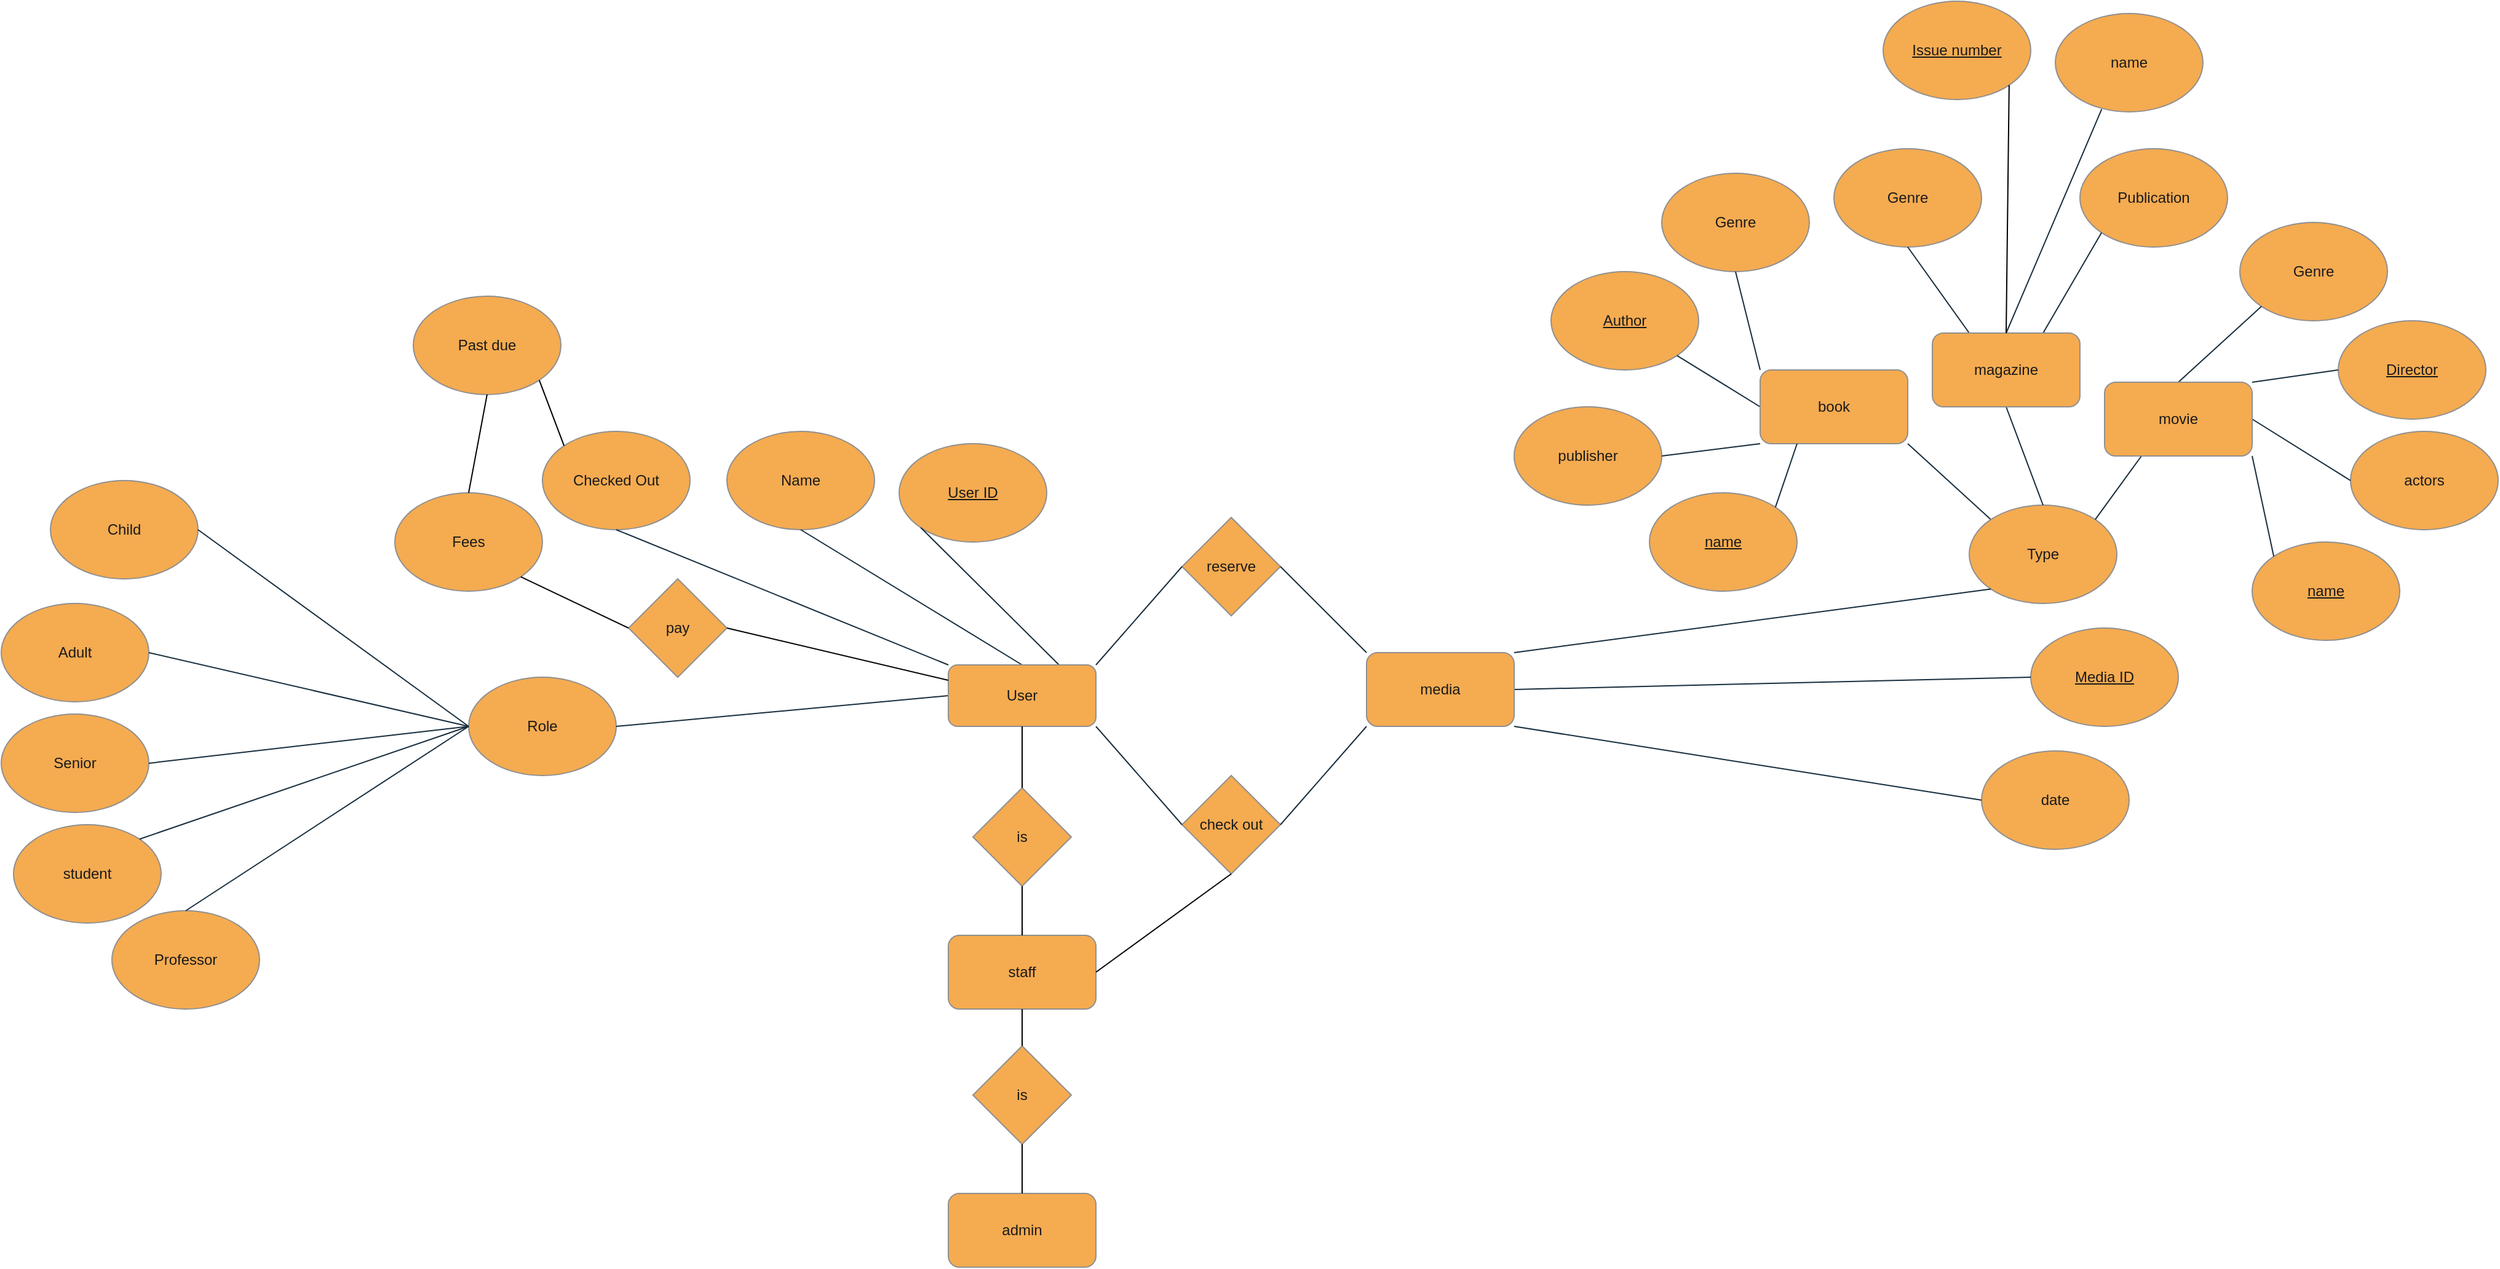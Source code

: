 <mxfile version="26.1.0">
  <diagram name="Page-1" id="fuvHp79-YwKWyplJIFux">
    <mxGraphModel dx="2573" dy="1843" grid="1" gridSize="10" guides="1" tooltips="1" connect="1" arrows="1" fold="1" page="1" pageScale="1" pageWidth="850" pageHeight="1100" math="0" shadow="0">
      <root>
        <mxCell id="0" />
        <mxCell id="1" parent="0" />
        <mxCell id="lsWeMRMcMJrD6qDPierP-2" value="" style="endArrow=none;html=1;rounded=0;exitX=1;exitY=1;exitDx=0;exitDy=0;entryX=0;entryY=0;entryDx=0;entryDy=0;labelBackgroundColor=none;strokeColor=#182E3E;fontColor=default;" parent="1" source="lsWeMRMcMJrD6qDPierP-85" target="lsWeMRMcMJrD6qDPierP-40" edge="1">
          <mxGeometry width="50" height="50" relative="1" as="geometry">
            <mxPoint x="720" y="-110" as="sourcePoint" />
            <mxPoint x="830" y="-70" as="targetPoint" />
          </mxGeometry>
        </mxCell>
        <mxCell id="lsWeMRMcMJrD6qDPierP-3" value="&lt;u&gt;Author&lt;/u&gt;" style="ellipse;whiteSpace=wrap;html=1;labelBackgroundColor=none;fillColor=#F5AB50;strokeColor=#909090;fontColor=#1A1A1A;" parent="1" vertex="1">
          <mxGeometry x="500" y="-260" width="120" height="80" as="geometry" />
        </mxCell>
        <mxCell id="lsWeMRMcMJrD6qDPierP-4" value="Genre" style="ellipse;whiteSpace=wrap;html=1;labelBackgroundColor=none;fillColor=#F5AB50;strokeColor=#909090;fontColor=#1A1A1A;" parent="1" vertex="1">
          <mxGeometry x="590" y="-340" width="120" height="80" as="geometry" />
        </mxCell>
        <mxCell id="lsWeMRMcMJrD6qDPierP-7" value="" style="endArrow=none;html=1;rounded=0;entryX=0.5;entryY=1;entryDx=0;entryDy=0;exitX=0;exitY=0;exitDx=0;exitDy=0;labelBackgroundColor=none;strokeColor=#182E3E;fontColor=default;" parent="1" source="lsWeMRMcMJrD6qDPierP-85" target="lsWeMRMcMJrD6qDPierP-4" edge="1">
          <mxGeometry width="50" height="50" relative="1" as="geometry">
            <mxPoint x="677.574" y="-178.284" as="sourcePoint" />
            <mxPoint x="770" y="-220" as="targetPoint" />
          </mxGeometry>
        </mxCell>
        <mxCell id="lsWeMRMcMJrD6qDPierP-8" value="" style="endArrow=none;html=1;rounded=0;entryX=1;entryY=1;entryDx=0;entryDy=0;exitX=0;exitY=0.5;exitDx=0;exitDy=0;labelBackgroundColor=none;strokeColor=#182E3E;fontColor=default;" parent="1" source="lsWeMRMcMJrD6qDPierP-85" target="lsWeMRMcMJrD6qDPierP-3" edge="1">
          <mxGeometry width="50" height="50" relative="1" as="geometry">
            <mxPoint x="660" y="-150" as="sourcePoint" />
            <mxPoint x="770" y="-220" as="targetPoint" />
          </mxGeometry>
        </mxCell>
        <mxCell id="lsWeMRMcMJrD6qDPierP-11" value="Name" style="ellipse;whiteSpace=wrap;html=1;labelBackgroundColor=none;fillColor=#F5AB50;strokeColor=#909090;fontColor=#1A1A1A;" parent="1" vertex="1">
          <mxGeometry x="-170" y="-130" width="120" height="80" as="geometry" />
        </mxCell>
        <mxCell id="lsWeMRMcMJrD6qDPierP-12" value="&lt;u&gt;User ID&lt;/u&gt;" style="ellipse;whiteSpace=wrap;html=1;labelBackgroundColor=none;fillColor=#F5AB50;strokeColor=#909090;fontColor=#1A1A1A;" parent="1" vertex="1">
          <mxGeometry x="-30" y="-120" width="120" height="80" as="geometry" />
        </mxCell>
        <mxCell id="lsWeMRMcMJrD6qDPierP-17" value="" style="endArrow=none;html=1;rounded=0;entryX=0.5;entryY=1;entryDx=0;entryDy=0;exitX=0.5;exitY=0;exitDx=0;exitDy=0;labelBackgroundColor=none;strokeColor=#182E3E;fontColor=default;" parent="1" source="lsWeMRMcMJrD6qDPierP-82" target="lsWeMRMcMJrD6qDPierP-11" edge="1">
          <mxGeometry width="50" height="50" relative="1" as="geometry">
            <mxPoint x="-110" y="30" as="sourcePoint" />
            <mxPoint x="-110" y="-30" as="targetPoint" />
          </mxGeometry>
        </mxCell>
        <mxCell id="lsWeMRMcMJrD6qDPierP-18" value="" style="endArrow=none;html=1;rounded=0;entryX=0;entryY=1;entryDx=0;entryDy=0;exitX=0.75;exitY=0;exitDx=0;exitDy=0;labelBackgroundColor=none;strokeColor=#182E3E;fontColor=default;" parent="1" source="lsWeMRMcMJrD6qDPierP-82" target="lsWeMRMcMJrD6qDPierP-12" edge="1">
          <mxGeometry width="50" height="50" relative="1" as="geometry">
            <mxPoint x="-67.574" y="31.716" as="sourcePoint" />
            <mxPoint x="-110" y="-30" as="targetPoint" />
          </mxGeometry>
        </mxCell>
        <mxCell id="lsWeMRMcMJrD6qDPierP-21" value="Checked Out" style="ellipse;whiteSpace=wrap;html=1;labelBackgroundColor=none;fillColor=#F5AB50;strokeColor=#909090;fontColor=#1A1A1A;" parent="1" vertex="1">
          <mxGeometry x="-320" y="-130" width="120" height="80" as="geometry" />
        </mxCell>
        <mxCell id="lsWeMRMcMJrD6qDPierP-27" value="" style="endArrow=none;html=1;rounded=0;entryX=0.5;entryY=1;entryDx=0;entryDy=0;exitX=0;exitY=0;exitDx=0;exitDy=0;labelBackgroundColor=none;strokeColor=#182E3E;fontColor=default;" parent="1" source="lsWeMRMcMJrD6qDPierP-82" target="lsWeMRMcMJrD6qDPierP-21" edge="1">
          <mxGeometry width="50" height="50" relative="1" as="geometry">
            <mxPoint x="-170.0" y="60.0" as="sourcePoint" />
            <mxPoint x="-110" y="30" as="targetPoint" />
          </mxGeometry>
        </mxCell>
        <mxCell id="lsWeMRMcMJrD6qDPierP-37" value="Genre" style="ellipse;whiteSpace=wrap;html=1;labelBackgroundColor=none;fillColor=#F5AB50;strokeColor=#909090;fontColor=#1A1A1A;" parent="1" vertex="1">
          <mxGeometry x="730" y="-360" width="120" height="80" as="geometry" />
        </mxCell>
        <mxCell id="lsWeMRMcMJrD6qDPierP-38" value="Publication" style="ellipse;whiteSpace=wrap;html=1;labelBackgroundColor=none;fillColor=#F5AB50;strokeColor=#909090;fontColor=#1A1A1A;" parent="1" vertex="1">
          <mxGeometry x="930" y="-360" width="120" height="80" as="geometry" />
        </mxCell>
        <mxCell id="lsWeMRMcMJrD6qDPierP-40" value="Type" style="ellipse;whiteSpace=wrap;html=1;labelBackgroundColor=none;fillColor=#F5AB50;strokeColor=#909090;fontColor=#1A1A1A;" parent="1" vertex="1">
          <mxGeometry x="840" y="-70" width="120" height="80" as="geometry" />
        </mxCell>
        <mxCell id="lsWeMRMcMJrD6qDPierP-41" value="&lt;u&gt;Media ID&lt;/u&gt;" style="ellipse;whiteSpace=wrap;html=1;labelBackgroundColor=none;fillColor=#F5AB50;strokeColor=#909090;fontColor=#1A1A1A;" parent="1" vertex="1">
          <mxGeometry x="890" y="30" width="120" height="80" as="geometry" />
        </mxCell>
        <mxCell id="lsWeMRMcMJrD6qDPierP-42" value="" style="endArrow=none;html=1;rounded=0;entryX=0;entryY=0.5;entryDx=0;entryDy=0;exitX=1;exitY=0.5;exitDx=0;exitDy=0;labelBackgroundColor=none;strokeColor=#182E3E;fontColor=default;" parent="1" source="lsWeMRMcMJrD6qDPierP-84" target="lsWeMRMcMJrD6qDPierP-41" edge="1">
          <mxGeometry width="50" height="50" relative="1" as="geometry">
            <mxPoint x="830" y="50" as="sourcePoint" />
            <mxPoint x="1120" y="-130" as="targetPoint" />
          </mxGeometry>
        </mxCell>
        <mxCell id="lsWeMRMcMJrD6qDPierP-43" value="" style="endArrow=none;html=1;rounded=0;exitX=1;exitY=0;exitDx=0;exitDy=0;entryX=0;entryY=1;entryDx=0;entryDy=0;labelBackgroundColor=none;strokeColor=#182E3E;fontColor=default;" parent="1" source="lsWeMRMcMJrD6qDPierP-84" target="lsWeMRMcMJrD6qDPierP-40" edge="1">
          <mxGeometry width="50" height="50" relative="1" as="geometry">
            <mxPoint x="812.426" y="21.716" as="sourcePoint" />
            <mxPoint x="1120" y="-130" as="targetPoint" />
          </mxGeometry>
        </mxCell>
        <mxCell id="lsWeMRMcMJrD6qDPierP-44" value="" style="endArrow=none;html=1;rounded=0;exitX=0.5;exitY=0;exitDx=0;exitDy=0;entryX=0.5;entryY=1;entryDx=0;entryDy=0;labelBackgroundColor=none;strokeColor=#182E3E;fontColor=default;" parent="1" source="lsWeMRMcMJrD6qDPierP-40" target="lsWeMRMcMJrD6qDPierP-86" edge="1">
          <mxGeometry width="50" height="50" relative="1" as="geometry">
            <mxPoint x="1070" y="-80" as="sourcePoint" />
            <mxPoint x="860" y="-140" as="targetPoint" />
          </mxGeometry>
        </mxCell>
        <mxCell id="lsWeMRMcMJrD6qDPierP-45" value="" style="endArrow=none;html=1;rounded=0;entryX=0;entryY=1;entryDx=0;entryDy=0;exitX=0.75;exitY=0;exitDx=0;exitDy=0;labelBackgroundColor=none;strokeColor=#182E3E;fontColor=default;" parent="1" source="lsWeMRMcMJrD6qDPierP-86" target="lsWeMRMcMJrD6qDPierP-38" edge="1">
          <mxGeometry width="50" height="50" relative="1" as="geometry">
            <mxPoint x="912.426" y="-218.284" as="sourcePoint" />
            <mxPoint x="870" y="-90" as="targetPoint" />
          </mxGeometry>
        </mxCell>
        <mxCell id="lsWeMRMcMJrD6qDPierP-46" value="" style="endArrow=none;html=1;rounded=0;entryX=0.5;entryY=1;entryDx=0;entryDy=0;exitX=0.25;exitY=0;exitDx=0;exitDy=0;labelBackgroundColor=none;strokeColor=#182E3E;fontColor=default;" parent="1" source="lsWeMRMcMJrD6qDPierP-86" target="lsWeMRMcMJrD6qDPierP-37" edge="1">
          <mxGeometry width="50" height="50" relative="1" as="geometry">
            <mxPoint x="843" y="-226" as="sourcePoint" />
            <mxPoint x="870" y="-90" as="targetPoint" />
          </mxGeometry>
        </mxCell>
        <mxCell id="lsWeMRMcMJrD6qDPierP-47" value="" style="endArrow=none;html=1;rounded=0;entryX=0.25;entryY=1;entryDx=0;entryDy=0;exitX=1;exitY=0;exitDx=0;exitDy=0;labelBackgroundColor=none;strokeColor=#182E3E;fontColor=default;" parent="1" source="lsWeMRMcMJrD6qDPierP-40" target="lsWeMRMcMJrD6qDPierP-87" edge="1">
          <mxGeometry width="50" height="50" relative="1" as="geometry">
            <mxPoint x="820" y="-40" as="sourcePoint" />
            <mxPoint x="987.574" y="-131.716" as="targetPoint" />
          </mxGeometry>
        </mxCell>
        <mxCell id="lsWeMRMcMJrD6qDPierP-48" value="Genre" style="ellipse;whiteSpace=wrap;html=1;labelBackgroundColor=none;fillColor=#F5AB50;strokeColor=#909090;fontColor=#1A1A1A;" parent="1" vertex="1">
          <mxGeometry x="1060" y="-300" width="120" height="80" as="geometry" />
        </mxCell>
        <mxCell id="lsWeMRMcMJrD6qDPierP-49" value="&lt;u&gt;Director&lt;/u&gt;" style="ellipse;whiteSpace=wrap;html=1;labelBackgroundColor=none;fillColor=#F5AB50;strokeColor=#909090;fontColor=#1A1A1A;" parent="1" vertex="1">
          <mxGeometry x="1140" y="-220" width="120" height="80" as="geometry" />
        </mxCell>
        <mxCell id="lsWeMRMcMJrD6qDPierP-50" value="actors" style="ellipse;whiteSpace=wrap;html=1;labelBackgroundColor=none;fillColor=#F5AB50;strokeColor=#909090;fontColor=#1A1A1A;" parent="1" vertex="1">
          <mxGeometry x="1150" y="-130" width="120" height="80" as="geometry" />
        </mxCell>
        <mxCell id="lsWeMRMcMJrD6qDPierP-51" value="" style="endArrow=none;html=1;rounded=0;entryX=0;entryY=1;entryDx=0;entryDy=0;exitX=0.5;exitY=0;exitDx=0;exitDy=0;labelBackgroundColor=none;strokeColor=#182E3E;fontColor=default;" parent="1" source="lsWeMRMcMJrD6qDPierP-87" target="lsWeMRMcMJrD6qDPierP-48" edge="1">
          <mxGeometry width="50" height="50" relative="1" as="geometry">
            <mxPoint x="1030" y="-200" as="sourcePoint" />
            <mxPoint x="870" y="-90" as="targetPoint" />
          </mxGeometry>
        </mxCell>
        <mxCell id="lsWeMRMcMJrD6qDPierP-52" value="" style="endArrow=none;html=1;rounded=0;entryX=0;entryY=0.5;entryDx=0;entryDy=0;exitX=1;exitY=0;exitDx=0;exitDy=0;labelBackgroundColor=none;strokeColor=#182E3E;fontColor=default;" parent="1" source="lsWeMRMcMJrD6qDPierP-87" target="lsWeMRMcMJrD6qDPierP-49" edge="1">
          <mxGeometry width="50" height="50" relative="1" as="geometry">
            <mxPoint x="1072.426" y="-188.284" as="sourcePoint" />
            <mxPoint x="870" y="-90" as="targetPoint" />
          </mxGeometry>
        </mxCell>
        <mxCell id="lsWeMRMcMJrD6qDPierP-53" value="" style="endArrow=none;html=1;rounded=0;entryX=0;entryY=0.5;entryDx=0;entryDy=0;exitX=1;exitY=0.5;exitDx=0;exitDy=0;labelBackgroundColor=none;strokeColor=#182E3E;fontColor=default;" parent="1" source="lsWeMRMcMJrD6qDPierP-87" target="lsWeMRMcMJrD6qDPierP-50" edge="1">
          <mxGeometry width="50" height="50" relative="1" as="geometry">
            <mxPoint x="1090" y="-160" as="sourcePoint" />
            <mxPoint x="870" y="-90" as="targetPoint" />
          </mxGeometry>
        </mxCell>
        <mxCell id="lsWeMRMcMJrD6qDPierP-54" value="publisher" style="ellipse;whiteSpace=wrap;html=1;labelBackgroundColor=none;fillColor=#F5AB50;strokeColor=#909090;fontColor=#1A1A1A;" parent="1" vertex="1">
          <mxGeometry x="470" y="-150" width="120" height="80" as="geometry" />
        </mxCell>
        <mxCell id="lsWeMRMcMJrD6qDPierP-55" value="" style="endArrow=none;html=1;rounded=0;entryX=1;entryY=0.5;entryDx=0;entryDy=0;exitX=0;exitY=1;exitDx=0;exitDy=0;labelBackgroundColor=none;strokeColor=#182E3E;fontColor=default;" parent="1" source="lsWeMRMcMJrD6qDPierP-85" target="lsWeMRMcMJrD6qDPierP-54" edge="1">
          <mxGeometry width="50" height="50" relative="1" as="geometry">
            <mxPoint x="677.574" y="-121.716" as="sourcePoint" />
            <mxPoint x="870" y="-90" as="targetPoint" />
          </mxGeometry>
        </mxCell>
        <mxCell id="lsWeMRMcMJrD6qDPierP-56" value="date" style="ellipse;whiteSpace=wrap;html=1;labelBackgroundColor=none;fillColor=#F5AB50;strokeColor=#909090;fontColor=#1A1A1A;" parent="1" vertex="1">
          <mxGeometry x="850" y="130" width="120" height="80" as="geometry" />
        </mxCell>
        <mxCell id="lsWeMRMcMJrD6qDPierP-57" value="" style="endArrow=none;html=1;rounded=0;exitX=1;exitY=1;exitDx=0;exitDy=0;entryX=0;entryY=0.5;entryDx=0;entryDy=0;labelBackgroundColor=none;strokeColor=#182E3E;fontColor=default;" parent="1" source="lsWeMRMcMJrD6qDPierP-84" target="lsWeMRMcMJrD6qDPierP-56" edge="1">
          <mxGeometry width="50" height="50" relative="1" as="geometry">
            <mxPoint x="812.426" y="78.284" as="sourcePoint" />
            <mxPoint x="870" y="-110" as="targetPoint" />
          </mxGeometry>
        </mxCell>
        <mxCell id="lsWeMRMcMJrD6qDPierP-58" value="Role" style="ellipse;whiteSpace=wrap;html=1;labelBackgroundColor=none;fillColor=#F5AB50;strokeColor=#909090;fontColor=#1A1A1A;" parent="1" vertex="1">
          <mxGeometry x="-380" y="70" width="120" height="80" as="geometry" />
        </mxCell>
        <mxCell id="lsWeMRMcMJrD6qDPierP-59" value="" style="endArrow=none;html=1;rounded=0;exitX=1;exitY=0.5;exitDx=0;exitDy=0;entryX=0;entryY=0.5;entryDx=0;entryDy=0;labelBackgroundColor=none;strokeColor=#182E3E;fontColor=default;" parent="1" source="lsWeMRMcMJrD6qDPierP-58" target="lsWeMRMcMJrD6qDPierP-82" edge="1">
          <mxGeometry width="50" height="50" relative="1" as="geometry">
            <mxPoint x="-130" y="180" as="sourcePoint" />
            <mxPoint x="-170.0" y="60.0" as="targetPoint" />
          </mxGeometry>
        </mxCell>
        <mxCell id="lsWeMRMcMJrD6qDPierP-60" value="Senior" style="ellipse;whiteSpace=wrap;html=1;labelBackgroundColor=none;fillColor=#F5AB50;strokeColor=#909090;fontColor=#1A1A1A;" parent="1" vertex="1">
          <mxGeometry x="-760" y="100" width="120" height="80" as="geometry" />
        </mxCell>
        <mxCell id="lsWeMRMcMJrD6qDPierP-61" value="Adult" style="ellipse;whiteSpace=wrap;html=1;labelBackgroundColor=none;fillColor=#F5AB50;strokeColor=#909090;fontColor=#1A1A1A;" parent="1" vertex="1">
          <mxGeometry x="-760" y="10" width="120" height="80" as="geometry" />
        </mxCell>
        <mxCell id="lsWeMRMcMJrD6qDPierP-62" value="Child" style="ellipse;whiteSpace=wrap;html=1;labelBackgroundColor=none;fillColor=#F5AB50;strokeColor=#909090;fontColor=#1A1A1A;" parent="1" vertex="1">
          <mxGeometry x="-720" y="-90" width="120" height="80" as="geometry" />
        </mxCell>
        <mxCell id="lsWeMRMcMJrD6qDPierP-63" value="student" style="ellipse;whiteSpace=wrap;html=1;labelBackgroundColor=none;fillColor=#F5AB50;strokeColor=#909090;fontColor=#1A1A1A;" parent="1" vertex="1">
          <mxGeometry x="-750" y="190" width="120" height="80" as="geometry" />
        </mxCell>
        <mxCell id="lsWeMRMcMJrD6qDPierP-64" value="Professor" style="ellipse;whiteSpace=wrap;html=1;labelBackgroundColor=none;fillColor=#F5AB50;strokeColor=#909090;fontColor=#1A1A1A;" parent="1" vertex="1">
          <mxGeometry x="-670" y="260" width="120" height="80" as="geometry" />
        </mxCell>
        <mxCell id="lsWeMRMcMJrD6qDPierP-68" value="" style="endArrow=none;html=1;rounded=0;entryX=1;entryY=0.5;entryDx=0;entryDy=0;exitX=0;exitY=0.5;exitDx=0;exitDy=0;labelBackgroundColor=none;strokeColor=#182E3E;fontColor=default;" parent="1" source="lsWeMRMcMJrD6qDPierP-58" target="lsWeMRMcMJrD6qDPierP-62" edge="1">
          <mxGeometry width="50" height="50" relative="1" as="geometry">
            <mxPoint x="-130" y="180" as="sourcePoint" />
            <mxPoint x="-80" y="130" as="targetPoint" />
          </mxGeometry>
        </mxCell>
        <mxCell id="lsWeMRMcMJrD6qDPierP-69" value="" style="endArrow=none;html=1;rounded=0;entryX=1;entryY=0.5;entryDx=0;entryDy=0;exitX=0;exitY=0.5;exitDx=0;exitDy=0;labelBackgroundColor=none;strokeColor=#182E3E;fontColor=default;" parent="1" source="lsWeMRMcMJrD6qDPierP-58" target="lsWeMRMcMJrD6qDPierP-61" edge="1">
          <mxGeometry width="50" height="50" relative="1" as="geometry">
            <mxPoint x="-130" y="180" as="sourcePoint" />
            <mxPoint x="-80" y="130" as="targetPoint" />
          </mxGeometry>
        </mxCell>
        <mxCell id="lsWeMRMcMJrD6qDPierP-70" value="" style="endArrow=none;html=1;rounded=0;entryX=1;entryY=0.5;entryDx=0;entryDy=0;exitX=0;exitY=0.5;exitDx=0;exitDy=0;labelBackgroundColor=none;strokeColor=#182E3E;fontColor=default;" parent="1" source="lsWeMRMcMJrD6qDPierP-58" target="lsWeMRMcMJrD6qDPierP-60" edge="1">
          <mxGeometry width="50" height="50" relative="1" as="geometry">
            <mxPoint x="-130" y="180" as="sourcePoint" />
            <mxPoint x="-80" y="130" as="targetPoint" />
          </mxGeometry>
        </mxCell>
        <mxCell id="lsWeMRMcMJrD6qDPierP-71" value="" style="endArrow=none;html=1;rounded=0;entryX=1;entryY=0;entryDx=0;entryDy=0;exitX=0;exitY=0.5;exitDx=0;exitDy=0;labelBackgroundColor=none;strokeColor=#182E3E;fontColor=default;" parent="1" source="lsWeMRMcMJrD6qDPierP-58" target="lsWeMRMcMJrD6qDPierP-63" edge="1">
          <mxGeometry width="50" height="50" relative="1" as="geometry">
            <mxPoint x="-130" y="180" as="sourcePoint" />
            <mxPoint x="-80" y="130" as="targetPoint" />
          </mxGeometry>
        </mxCell>
        <mxCell id="lsWeMRMcMJrD6qDPierP-72" value="" style="endArrow=none;html=1;rounded=0;entryX=0.5;entryY=0;entryDx=0;entryDy=0;exitX=0;exitY=0.5;exitDx=0;exitDy=0;labelBackgroundColor=none;strokeColor=#182E3E;fontColor=default;" parent="1" source="lsWeMRMcMJrD6qDPierP-58" target="lsWeMRMcMJrD6qDPierP-64" edge="1">
          <mxGeometry width="50" height="50" relative="1" as="geometry">
            <mxPoint x="-130" y="180" as="sourcePoint" />
            <mxPoint x="-80" y="130" as="targetPoint" />
          </mxGeometry>
        </mxCell>
        <mxCell id="lsWeMRMcMJrD6qDPierP-75" style="edgeStyle=orthogonalEdgeStyle;rounded=0;orthogonalLoop=1;jettySize=auto;html=1;exitX=0.5;exitY=1;exitDx=0;exitDy=0;labelBackgroundColor=none;strokeColor=#182E3E;fontColor=default;" parent="1" edge="1">
          <mxGeometry relative="1" as="geometry">
            <mxPoint x="-380" y="380" as="sourcePoint" />
            <mxPoint x="-380" y="380" as="targetPoint" />
          </mxGeometry>
        </mxCell>
        <mxCell id="lsWeMRMcMJrD6qDPierP-82" value="User" style="rounded=1;whiteSpace=wrap;html=1;labelBackgroundColor=none;fillColor=#F5AB50;strokeColor=#909090;fontColor=#1A1A1A;" parent="1" vertex="1">
          <mxGeometry x="10" y="60" width="120" height="50" as="geometry" />
        </mxCell>
        <mxCell id="lsWeMRMcMJrD6qDPierP-83" value="&lt;span style=&quot;font-weight: normal;&quot;&gt;staff&lt;/span&gt;" style="rounded=1;whiteSpace=wrap;html=1;labelBackgroundColor=none;fillColor=#F5AB50;strokeColor=#909090;fontColor=#1A1A1A;fontStyle=1" parent="1" vertex="1">
          <mxGeometry x="10" y="280" width="120" height="60" as="geometry" />
        </mxCell>
        <mxCell id="lsWeMRMcMJrD6qDPierP-84" value="media" style="rounded=1;whiteSpace=wrap;html=1;labelBackgroundColor=none;fillColor=#F5AB50;strokeColor=#909090;fontColor=#1A1A1A;" parent="1" vertex="1">
          <mxGeometry x="350" y="50" width="120" height="60" as="geometry" />
        </mxCell>
        <mxCell id="lsWeMRMcMJrD6qDPierP-85" value="book" style="rounded=1;whiteSpace=wrap;html=1;labelBackgroundColor=none;fillColor=#F5AB50;strokeColor=#909090;fontColor=#1A1A1A;" parent="1" vertex="1">
          <mxGeometry x="670" y="-180" width="120" height="60" as="geometry" />
        </mxCell>
        <mxCell id="lsWeMRMcMJrD6qDPierP-86" value="magazine" style="rounded=1;whiteSpace=wrap;html=1;labelBackgroundColor=none;fillColor=#F5AB50;strokeColor=#909090;fontColor=#1A1A1A;" parent="1" vertex="1">
          <mxGeometry x="810" y="-210" width="120" height="60" as="geometry" />
        </mxCell>
        <mxCell id="lsWeMRMcMJrD6qDPierP-87" value="movie" style="rounded=1;whiteSpace=wrap;html=1;labelBackgroundColor=none;fillColor=#F5AB50;strokeColor=#909090;fontColor=#1A1A1A;" parent="1" vertex="1">
          <mxGeometry x="950" y="-170" width="120" height="60" as="geometry" />
        </mxCell>
        <mxCell id="lsWeMRMcMJrD6qDPierP-88" value="&lt;u&gt;name&lt;/u&gt;" style="ellipse;whiteSpace=wrap;html=1;labelBackgroundColor=none;fillColor=#F5AB50;strokeColor=#909090;fontColor=#1A1A1A;" parent="1" vertex="1">
          <mxGeometry x="580" y="-80" width="120" height="80" as="geometry" />
        </mxCell>
        <mxCell id="lsWeMRMcMJrD6qDPierP-89" value="" style="endArrow=none;html=1;rounded=0;exitX=1;exitY=0;exitDx=0;exitDy=0;entryX=0.25;entryY=1;entryDx=0;entryDy=0;labelBackgroundColor=none;strokeColor=#182E3E;fontColor=default;" parent="1" source="lsWeMRMcMJrD6qDPierP-88" target="lsWeMRMcMJrD6qDPierP-85" edge="1">
          <mxGeometry width="50" height="50" relative="1" as="geometry">
            <mxPoint x="880" y="-20" as="sourcePoint" />
            <mxPoint x="930" y="-70" as="targetPoint" />
          </mxGeometry>
        </mxCell>
        <mxCell id="lsWeMRMcMJrD6qDPierP-90" value="&lt;u&gt;name&lt;/u&gt;" style="ellipse;whiteSpace=wrap;html=1;labelBackgroundColor=none;fillColor=#F5AB50;strokeColor=#909090;fontColor=#1A1A1A;" parent="1" vertex="1">
          <mxGeometry x="1070" y="-40" width="120" height="80" as="geometry" />
        </mxCell>
        <mxCell id="lsWeMRMcMJrD6qDPierP-91" value="" style="endArrow=none;html=1;rounded=0;entryX=1;entryY=1;entryDx=0;entryDy=0;exitX=0;exitY=0;exitDx=0;exitDy=0;labelBackgroundColor=none;strokeColor=#182E3E;fontColor=default;" parent="1" source="lsWeMRMcMJrD6qDPierP-90" target="lsWeMRMcMJrD6qDPierP-87" edge="1">
          <mxGeometry width="50" height="50" relative="1" as="geometry">
            <mxPoint x="880" y="-20" as="sourcePoint" />
            <mxPoint x="930" y="-70" as="targetPoint" />
          </mxGeometry>
        </mxCell>
        <mxCell id="lsWeMRMcMJrD6qDPierP-92" value="name" style="ellipse;whiteSpace=wrap;html=1;labelBackgroundColor=none;fillColor=#F5AB50;strokeColor=#909090;fontColor=#1A1A1A;" parent="1" vertex="1">
          <mxGeometry x="910" y="-470" width="120" height="80" as="geometry" />
        </mxCell>
        <mxCell id="lsWeMRMcMJrD6qDPierP-93" value="" style="endArrow=none;html=1;rounded=0;entryX=0.314;entryY=0.973;entryDx=0;entryDy=0;exitX=0.5;exitY=0;exitDx=0;exitDy=0;labelBackgroundColor=none;strokeColor=#182E3E;fontColor=default;entryPerimeter=0;" parent="1" source="lsWeMRMcMJrD6qDPierP-86" edge="1" target="lsWeMRMcMJrD6qDPierP-92">
          <mxGeometry width="50" height="50" relative="1" as="geometry">
            <mxPoint x="880" y="-200" as="sourcePoint" />
            <mxPoint x="890" y="-360" as="targetPoint" />
          </mxGeometry>
        </mxCell>
        <mxCell id="lsWeMRMcMJrD6qDPierP-94" value="reserve" style="rhombus;whiteSpace=wrap;html=1;labelBackgroundColor=none;fillColor=#F5AB50;strokeColor=#909090;fontColor=#1A1A1A;" parent="1" vertex="1">
          <mxGeometry x="200" y="-60" width="80" height="80" as="geometry" />
        </mxCell>
        <mxCell id="lsWeMRMcMJrD6qDPierP-95" value="pay" style="rhombus;whiteSpace=wrap;html=1;labelBackgroundColor=none;fillColor=#F5AB50;strokeColor=#909090;fontColor=#1A1A1A;" parent="1" vertex="1">
          <mxGeometry x="-250" y="-10" width="80" height="80" as="geometry" />
        </mxCell>
        <mxCell id="lsWeMRMcMJrD6qDPierP-96" value="check out" style="rhombus;whiteSpace=wrap;html=1;labelBackgroundColor=none;fillColor=#F5AB50;strokeColor=#909090;fontColor=#1A1A1A;" parent="1" vertex="1">
          <mxGeometry x="200" y="150" width="80" height="80" as="geometry" />
        </mxCell>
        <mxCell id="lsWeMRMcMJrD6qDPierP-98" value="" style="endArrow=none;html=1;rounded=0;strokeColor=#182E3E;fontColor=#1A1A1A;exitX=1;exitY=0;exitDx=0;exitDy=0;entryX=0;entryY=0.5;entryDx=0;entryDy=0;" parent="1" source="lsWeMRMcMJrD6qDPierP-82" target="lsWeMRMcMJrD6qDPierP-94" edge="1">
          <mxGeometry width="50" height="50" relative="1" as="geometry">
            <mxPoint x="330" y="120" as="sourcePoint" />
            <mxPoint x="380" y="70" as="targetPoint" />
          </mxGeometry>
        </mxCell>
        <mxCell id="lsWeMRMcMJrD6qDPierP-99" value="" style="endArrow=none;html=1;rounded=0;strokeColor=#182E3E;fontColor=#1A1A1A;entryX=1;entryY=0.5;entryDx=0;entryDy=0;exitX=0;exitY=0;exitDx=0;exitDy=0;" parent="1" source="lsWeMRMcMJrD6qDPierP-84" target="lsWeMRMcMJrD6qDPierP-94" edge="1">
          <mxGeometry width="50" height="50" relative="1" as="geometry">
            <mxPoint x="280" y="50" as="sourcePoint" />
            <mxPoint x="380" y="70" as="targetPoint" />
          </mxGeometry>
        </mxCell>
        <mxCell id="lsWeMRMcMJrD6qDPierP-100" value="" style="endArrow=none;html=1;rounded=0;strokeColor=#182E3E;fontColor=#1A1A1A;exitX=1;exitY=0.5;exitDx=0;exitDy=0;entryX=0;entryY=1;entryDx=0;entryDy=0;" parent="1" source="lsWeMRMcMJrD6qDPierP-96" target="lsWeMRMcMJrD6qDPierP-84" edge="1">
          <mxGeometry width="50" height="50" relative="1" as="geometry">
            <mxPoint x="330" y="120" as="sourcePoint" />
            <mxPoint x="280" y="100" as="targetPoint" />
          </mxGeometry>
        </mxCell>
        <mxCell id="lsWeMRMcMJrD6qDPierP-101" value="" style="endArrow=none;html=1;rounded=0;strokeColor=#182E3E;fontColor=#1A1A1A;exitX=0;exitY=0.5;exitDx=0;exitDy=0;entryX=1;entryY=1;entryDx=0;entryDy=0;" parent="1" source="lsWeMRMcMJrD6qDPierP-96" target="lsWeMRMcMJrD6qDPierP-82" edge="1">
          <mxGeometry width="50" height="50" relative="1" as="geometry">
            <mxPoint x="330" y="120" as="sourcePoint" />
            <mxPoint x="380" y="70" as="targetPoint" />
          </mxGeometry>
        </mxCell>
        <mxCell id="fhu01G3mkJdW1RdEYnN0-5" value="admin" style="rounded=1;whiteSpace=wrap;html=1;labelBackgroundColor=none;fillColor=#F5AB50;strokeColor=#909090;fontColor=#1A1A1A;" vertex="1" parent="1">
          <mxGeometry x="10" y="490" width="120" height="60" as="geometry" />
        </mxCell>
        <mxCell id="fhu01G3mkJdW1RdEYnN0-6" value="is" style="rhombus;whiteSpace=wrap;html=1;labelBackgroundColor=none;fillColor=#F5AB50;strokeColor=#909090;fontColor=#1A1A1A;" vertex="1" parent="1">
          <mxGeometry x="30" y="370" width="80" height="80" as="geometry" />
        </mxCell>
        <mxCell id="fhu01G3mkJdW1RdEYnN0-7" value="" style="endArrow=none;html=1;rounded=0;exitX=0.5;exitY=0;exitDx=0;exitDy=0;entryX=0.5;entryY=1;entryDx=0;entryDy=0;" edge="1" parent="1" source="fhu01G3mkJdW1RdEYnN0-6" target="lsWeMRMcMJrD6qDPierP-83">
          <mxGeometry width="50" height="50" relative="1" as="geometry">
            <mxPoint x="230" y="380" as="sourcePoint" />
            <mxPoint x="280" y="330" as="targetPoint" />
          </mxGeometry>
        </mxCell>
        <mxCell id="fhu01G3mkJdW1RdEYnN0-8" value="" style="endArrow=none;html=1;rounded=0;exitX=0.5;exitY=0;exitDx=0;exitDy=0;entryX=0.5;entryY=1;entryDx=0;entryDy=0;" edge="1" parent="1" source="fhu01G3mkJdW1RdEYnN0-5" target="fhu01G3mkJdW1RdEYnN0-6">
          <mxGeometry width="50" height="50" relative="1" as="geometry">
            <mxPoint x="230" y="380" as="sourcePoint" />
            <mxPoint x="280" y="330" as="targetPoint" />
          </mxGeometry>
        </mxCell>
        <mxCell id="fhu01G3mkJdW1RdEYnN0-10" value="&lt;u&gt;Issue number&lt;/u&gt;" style="ellipse;whiteSpace=wrap;html=1;labelBackgroundColor=none;fillColor=#F5AB50;strokeColor=#909090;fontColor=#1A1A1A;" vertex="1" parent="1">
          <mxGeometry x="770" y="-480" width="120" height="80" as="geometry" />
        </mxCell>
        <mxCell id="fhu01G3mkJdW1RdEYnN0-11" value="" style="endArrow=none;html=1;rounded=0;entryX=1;entryY=1;entryDx=0;entryDy=0;exitX=0.5;exitY=0;exitDx=0;exitDy=0;" edge="1" parent="1" source="lsWeMRMcMJrD6qDPierP-86" target="fhu01G3mkJdW1RdEYnN0-10">
          <mxGeometry width="50" height="50" relative="1" as="geometry">
            <mxPoint x="800" y="-170" as="sourcePoint" />
            <mxPoint x="850" y="-220" as="targetPoint" />
          </mxGeometry>
        </mxCell>
        <mxCell id="fhu01G3mkJdW1RdEYnN0-15" value="Fees" style="ellipse;whiteSpace=wrap;html=1;labelBackgroundColor=none;fillColor=#F5AB50;strokeColor=#909090;fontColor=#1A1A1A;" vertex="1" parent="1">
          <mxGeometry x="-440" y="-80" width="120" height="80" as="geometry" />
        </mxCell>
        <mxCell id="fhu01G3mkJdW1RdEYnN0-18" value="Past due" style="ellipse;whiteSpace=wrap;html=1;labelBackgroundColor=none;fillColor=#F5AB50;strokeColor=#909090;fontColor=#1A1A1A;" vertex="1" parent="1">
          <mxGeometry x="-425" y="-240" width="120" height="80" as="geometry" />
        </mxCell>
        <mxCell id="fhu01G3mkJdW1RdEYnN0-19" value="" style="endArrow=none;html=1;rounded=0;exitX=0;exitY=0;exitDx=0;exitDy=0;entryX=1;entryY=1;entryDx=0;entryDy=0;" edge="1" parent="1" source="lsWeMRMcMJrD6qDPierP-21" target="fhu01G3mkJdW1RdEYnN0-18">
          <mxGeometry width="50" height="50" relative="1" as="geometry">
            <mxPoint x="30" as="sourcePoint" />
            <mxPoint x="80" y="-50" as="targetPoint" />
          </mxGeometry>
        </mxCell>
        <mxCell id="fhu01G3mkJdW1RdEYnN0-20" value="" style="endArrow=none;html=1;rounded=0;exitX=0.5;exitY=0;exitDx=0;exitDy=0;entryX=0.5;entryY=1;entryDx=0;entryDy=0;" edge="1" parent="1" source="fhu01G3mkJdW1RdEYnN0-15" target="fhu01G3mkJdW1RdEYnN0-18">
          <mxGeometry width="50" height="50" relative="1" as="geometry">
            <mxPoint x="30" as="sourcePoint" />
            <mxPoint x="80" y="-50" as="targetPoint" />
          </mxGeometry>
        </mxCell>
        <mxCell id="fhu01G3mkJdW1RdEYnN0-24" value="" style="endArrow=none;html=1;rounded=0;exitX=1;exitY=1;exitDx=0;exitDy=0;entryX=0;entryY=0.5;entryDx=0;entryDy=0;" edge="1" parent="1" source="fhu01G3mkJdW1RdEYnN0-15" target="lsWeMRMcMJrD6qDPierP-95">
          <mxGeometry width="50" height="50" relative="1" as="geometry">
            <mxPoint x="30" y="-80" as="sourcePoint" />
            <mxPoint x="80" y="-130" as="targetPoint" />
          </mxGeometry>
        </mxCell>
        <mxCell id="fhu01G3mkJdW1RdEYnN0-25" value="" style="endArrow=none;html=1;rounded=0;entryX=1;entryY=0.5;entryDx=0;entryDy=0;exitX=0;exitY=0.25;exitDx=0;exitDy=0;" edge="1" parent="1" source="lsWeMRMcMJrD6qDPierP-82" target="lsWeMRMcMJrD6qDPierP-95">
          <mxGeometry width="50" height="50" relative="1" as="geometry">
            <mxPoint x="30" y="-80" as="sourcePoint" />
            <mxPoint x="80" y="-130" as="targetPoint" />
          </mxGeometry>
        </mxCell>
        <mxCell id="fhu01G3mkJdW1RdEYnN0-27" value="is" style="rhombus;whiteSpace=wrap;html=1;labelBackgroundColor=none;fillColor=#F5AB50;strokeColor=#909090;fontColor=#1A1A1A;" vertex="1" parent="1">
          <mxGeometry x="30" y="160" width="80" height="80" as="geometry" />
        </mxCell>
        <mxCell id="fhu01G3mkJdW1RdEYnN0-28" value="" style="endArrow=none;html=1;rounded=0;exitX=0.5;exitY=0;exitDx=0;exitDy=0;entryX=0.5;entryY=1;entryDx=0;entryDy=0;" edge="1" parent="1" source="lsWeMRMcMJrD6qDPierP-83" target="fhu01G3mkJdW1RdEYnN0-27">
          <mxGeometry width="50" height="50" relative="1" as="geometry">
            <mxPoint x="330" y="190" as="sourcePoint" />
            <mxPoint x="380" y="140" as="targetPoint" />
          </mxGeometry>
        </mxCell>
        <mxCell id="fhu01G3mkJdW1RdEYnN0-30" value="" style="endArrow=none;html=1;rounded=0;entryX=0.5;entryY=1;entryDx=0;entryDy=0;exitX=0.5;exitY=0;exitDx=0;exitDy=0;" edge="1" parent="1" source="fhu01G3mkJdW1RdEYnN0-27" target="lsWeMRMcMJrD6qDPierP-82">
          <mxGeometry width="50" height="50" relative="1" as="geometry">
            <mxPoint x="70" y="150" as="sourcePoint" />
            <mxPoint x="80" y="230" as="targetPoint" />
          </mxGeometry>
        </mxCell>
        <mxCell id="fhu01G3mkJdW1RdEYnN0-50" value="" style="endArrow=none;html=1;rounded=0;entryX=0.5;entryY=1;entryDx=0;entryDy=0;exitX=1;exitY=0.5;exitDx=0;exitDy=0;" edge="1" parent="1" source="lsWeMRMcMJrD6qDPierP-83" target="lsWeMRMcMJrD6qDPierP-96">
          <mxGeometry width="50" height="50" relative="1" as="geometry">
            <mxPoint x="140" y="310" as="sourcePoint" />
            <mxPoint x="190" y="260" as="targetPoint" />
          </mxGeometry>
        </mxCell>
      </root>
    </mxGraphModel>
  </diagram>
</mxfile>
